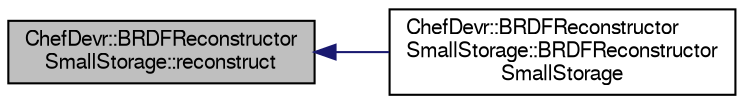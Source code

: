 digraph "ChefDevr::BRDFReconstructorSmallStorage::reconstruct"
{
  edge [fontname="FreeSans",fontsize="10",labelfontname="FreeSans",labelfontsize="10"];
  node [fontname="FreeSans",fontsize="10",shape=record];
  rankdir="LR";
  Node1 [label="ChefDevr::BRDFReconstructor\lSmallStorage::reconstruct",height=0.2,width=0.4,color="black", fillcolor="grey75", style="filled", fontcolor="black"];
  Node1 -> Node2 [dir="back",color="midnightblue",fontsize="10",style="solid",fontname="FreeSans"];
  Node2 [label="ChefDevr::BRDFReconstructor\lSmallStorage::BRDFReconstructor\lSmallStorage",height=0.2,width=0.4,color="black", fillcolor="white", style="filled",URL="$class_chef_devr_1_1_b_r_d_f_reconstructor_small_storage.html#a6deccfb2fa9ffe9c1e2147239d9c1b70",tooltip="Constructor of the class. "];
}
